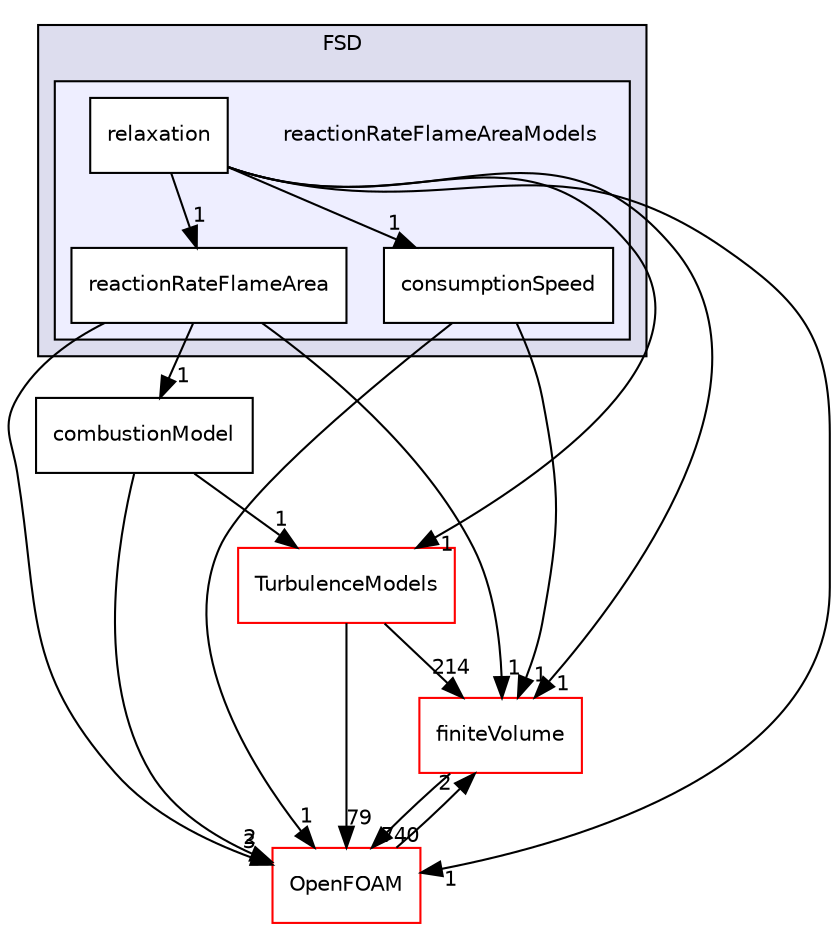 digraph "src/combustionModels/FSD/reactionRateFlameAreaModels" {
  bgcolor=transparent;
  compound=true
  node [ fontsize="10", fontname="Helvetica"];
  edge [ labelfontsize="10", labelfontname="Helvetica"];
  subgraph clusterdir_6967d754ebfcc2eff82755661c465b9f {
    graph [ bgcolor="#ddddee", pencolor="black", label="FSD" fontname="Helvetica", fontsize="10", URL="dir_6967d754ebfcc2eff82755661c465b9f.html"]
  subgraph clusterdir_9c3d91a4b7d61f179fd934e74cf0e426 {
    graph [ bgcolor="#eeeeff", pencolor="black", label="" URL="dir_9c3d91a4b7d61f179fd934e74cf0e426.html"];
    dir_9c3d91a4b7d61f179fd934e74cf0e426 [shape=plaintext label="reactionRateFlameAreaModels"];
    dir_a01fe7a4239657c61764ef1d84b2ea7b [shape=box label="consumptionSpeed" color="black" fillcolor="white" style="filled" URL="dir_a01fe7a4239657c61764ef1d84b2ea7b.html"];
    dir_2dacc9fa3aabc968c051eebe3e79b972 [shape=box label="reactionRateFlameArea" color="black" fillcolor="white" style="filled" URL="dir_2dacc9fa3aabc968c051eebe3e79b972.html"];
    dir_6087b9ce9358f4a5969667c236e56f68 [shape=box label="relaxation" color="black" fillcolor="white" style="filled" URL="dir_6087b9ce9358f4a5969667c236e56f68.html"];
  }
  }
  dir_9bd15774b555cf7259a6fa18f99fe99b [shape=box label="finiteVolume" color="red" URL="dir_9bd15774b555cf7259a6fa18f99fe99b.html"];
  dir_cf7b61e9dee2eed7a2c89936088862b3 [shape=box label="combustionModel" URL="dir_cf7b61e9dee2eed7a2c89936088862b3.html"];
  dir_1eda626aeac0f0ad2848c36acaa5d501 [shape=box label="TurbulenceModels" color="red" URL="dir_1eda626aeac0f0ad2848c36acaa5d501.html"];
  dir_c5473ff19b20e6ec4dfe5c310b3778a8 [shape=box label="OpenFOAM" color="red" URL="dir_c5473ff19b20e6ec4dfe5c310b3778a8.html"];
  dir_6087b9ce9358f4a5969667c236e56f68->dir_9bd15774b555cf7259a6fa18f99fe99b [headlabel="1", labeldistance=1.5 headhref="dir_000719_000873.html"];
  dir_6087b9ce9358f4a5969667c236e56f68->dir_a01fe7a4239657c61764ef1d84b2ea7b [headlabel="1", labeldistance=1.5 headhref="dir_000719_000717.html"];
  dir_6087b9ce9358f4a5969667c236e56f68->dir_2dacc9fa3aabc968c051eebe3e79b972 [headlabel="1", labeldistance=1.5 headhref="dir_000719_000718.html"];
  dir_6087b9ce9358f4a5969667c236e56f68->dir_1eda626aeac0f0ad2848c36acaa5d501 [headlabel="1", labeldistance=1.5 headhref="dir_000719_000728.html"];
  dir_6087b9ce9358f4a5969667c236e56f68->dir_c5473ff19b20e6ec4dfe5c310b3778a8 [headlabel="1", labeldistance=1.5 headhref="dir_000719_001927.html"];
  dir_9bd15774b555cf7259a6fa18f99fe99b->dir_c5473ff19b20e6ec4dfe5c310b3778a8 [headlabel="740", labeldistance=1.5 headhref="dir_000873_001927.html"];
  dir_a01fe7a4239657c61764ef1d84b2ea7b->dir_9bd15774b555cf7259a6fa18f99fe99b [headlabel="1", labeldistance=1.5 headhref="dir_000717_000873.html"];
  dir_a01fe7a4239657c61764ef1d84b2ea7b->dir_c5473ff19b20e6ec4dfe5c310b3778a8 [headlabel="1", labeldistance=1.5 headhref="dir_000717_001927.html"];
  dir_cf7b61e9dee2eed7a2c89936088862b3->dir_1eda626aeac0f0ad2848c36acaa5d501 [headlabel="1", labeldistance=1.5 headhref="dir_000713_000728.html"];
  dir_cf7b61e9dee2eed7a2c89936088862b3->dir_c5473ff19b20e6ec4dfe5c310b3778a8 [headlabel="2", labeldistance=1.5 headhref="dir_000713_001927.html"];
  dir_2dacc9fa3aabc968c051eebe3e79b972->dir_9bd15774b555cf7259a6fa18f99fe99b [headlabel="1", labeldistance=1.5 headhref="dir_000718_000873.html"];
  dir_2dacc9fa3aabc968c051eebe3e79b972->dir_cf7b61e9dee2eed7a2c89936088862b3 [headlabel="1", labeldistance=1.5 headhref="dir_000718_000713.html"];
  dir_2dacc9fa3aabc968c051eebe3e79b972->dir_c5473ff19b20e6ec4dfe5c310b3778a8 [headlabel="3", labeldistance=1.5 headhref="dir_000718_001927.html"];
  dir_1eda626aeac0f0ad2848c36acaa5d501->dir_9bd15774b555cf7259a6fa18f99fe99b [headlabel="214", labeldistance=1.5 headhref="dir_000728_000873.html"];
  dir_1eda626aeac0f0ad2848c36acaa5d501->dir_c5473ff19b20e6ec4dfe5c310b3778a8 [headlabel="79", labeldistance=1.5 headhref="dir_000728_001927.html"];
  dir_c5473ff19b20e6ec4dfe5c310b3778a8->dir_9bd15774b555cf7259a6fa18f99fe99b [headlabel="2", labeldistance=1.5 headhref="dir_001927_000873.html"];
}
